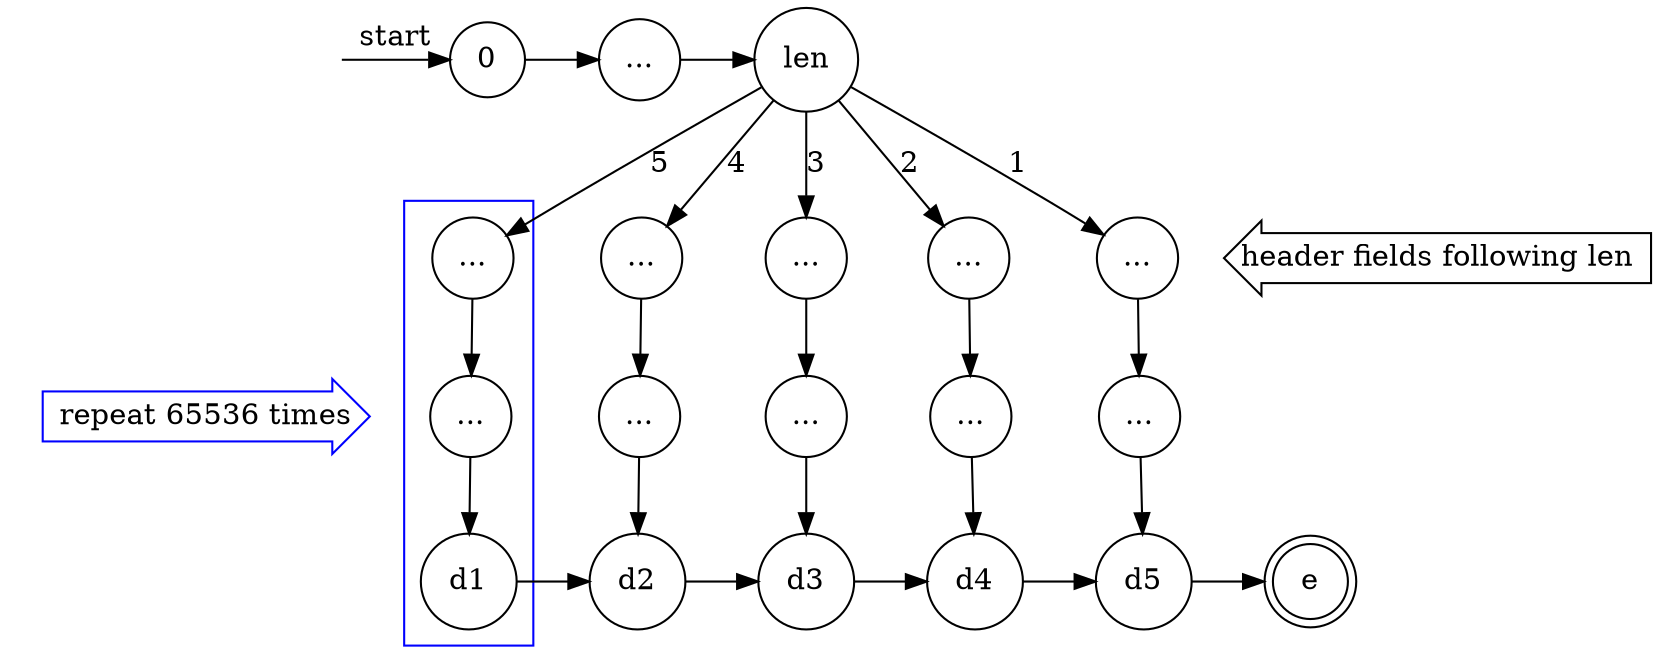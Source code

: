 digraph re {
	newrank=true
	compound=true

	node [shape=circle];

	s, h0, d0 [label="" style="invis" shape="point"];
	x [label="..."];
	h0, h1, h2, h3, h4, h5 [label="..."];
	r0, r1, r2, r3, r4, r5 [label="..."];
	r0 [color=blue];
	//d0, d1, d2, d3, d4, d5 [color=red];
	r0 [label="repeat 65536 times" shape=rarrow];
	// d1 [label="-5"];
	// d2 [label="-4"];
	// d3 [label="-3"];
	// d4 [label="-2"];
	// d5 [label="-1"];
	hdrs [label="header fields following len" shape=larrow];
	e [shape=doublecircle];
	//subgraph cluster_data { rank=same; newrank=true; style=invis; data d1 d2 d3 d4 d5 e }

	s -> 0 [label="start"];
	0 -> x -> len
	//data->h1 [ltail=cluster_h0 lhead=cluster_h1] //[style=invis]
	//data->h1 [ltail=cluster_h0 lhead=cluster_h1] //[style=invis]

	//len -> h0 -> d0 -> d1 // [style=invis]

	len -> h0 -> r0 -> d0 [style=invis]
	len -> h1 [label="5"]
	len -> h2 [label="4"]
	len -> h3 [label="3"]
	len -> h4 [label="2"]
	len -> h5 [label="1"]
	len -> hdrs [style=invis]
	d0 -> d1 [style=invis]
	d1 -> d2 -> d3 -> d4 -> d5 -> e
	subgraph cluster_h0 { style=invis; h0 r0 d0 }
	subgraph cluster_h1 { color=blue; h1 r1 d1 }
	subgraph cluster_h2 { style=invis; h2 r2 d2 }
	subgraph cluster_h3 { style=invis; h3 r3 d3 }
	subgraph cluster_h4 { style=invis; h4 r4 d4 }
	subgraph cluster_h5 { style=invis; h5 r5 d5 }
	//h0 -> d0 [style=invis]
	h1 -> r1 -> d1
	h2 -> r2 -> d2
	h3 -> r3 -> d3
	h4 -> r4 -> d4
	h5 -> r5 -> d5

	{ rank=same; s 0 x len }
	{ rank=same; h0 h1 h2 h3 h4 h5 hdrs }
	{ rank=same; d0 d1 d2 d3 d4 d5 e }
}
